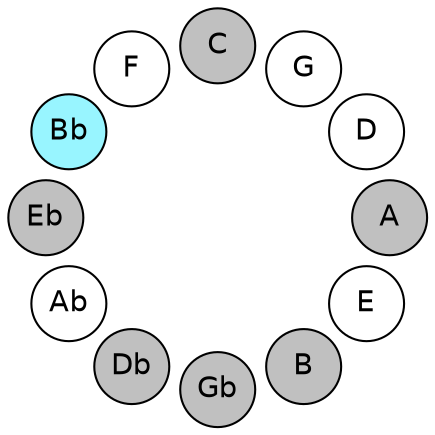 
graph {

layout = circo;
mindist = .1

node [shape = circle, fontname = Helvetica, margin = 0, style = filled]
edge [style=invis]

subgraph 1 {
	E -- B -- Gb -- Db -- Ab -- Eb -- Bb -- F -- C -- G -- D -- A -- E
}

E [fillcolor = white];
B [fillcolor = gray];
Gb [fillcolor = gray];
Db [fillcolor = gray];
Ab [fillcolor = white];
Eb [fillcolor = gray];
Bb [fillcolor = cadetblue1];
F [fillcolor = white];
C [fillcolor = gray];
G [fillcolor = white];
D [fillcolor = white];
A [fillcolor = gray];
}
